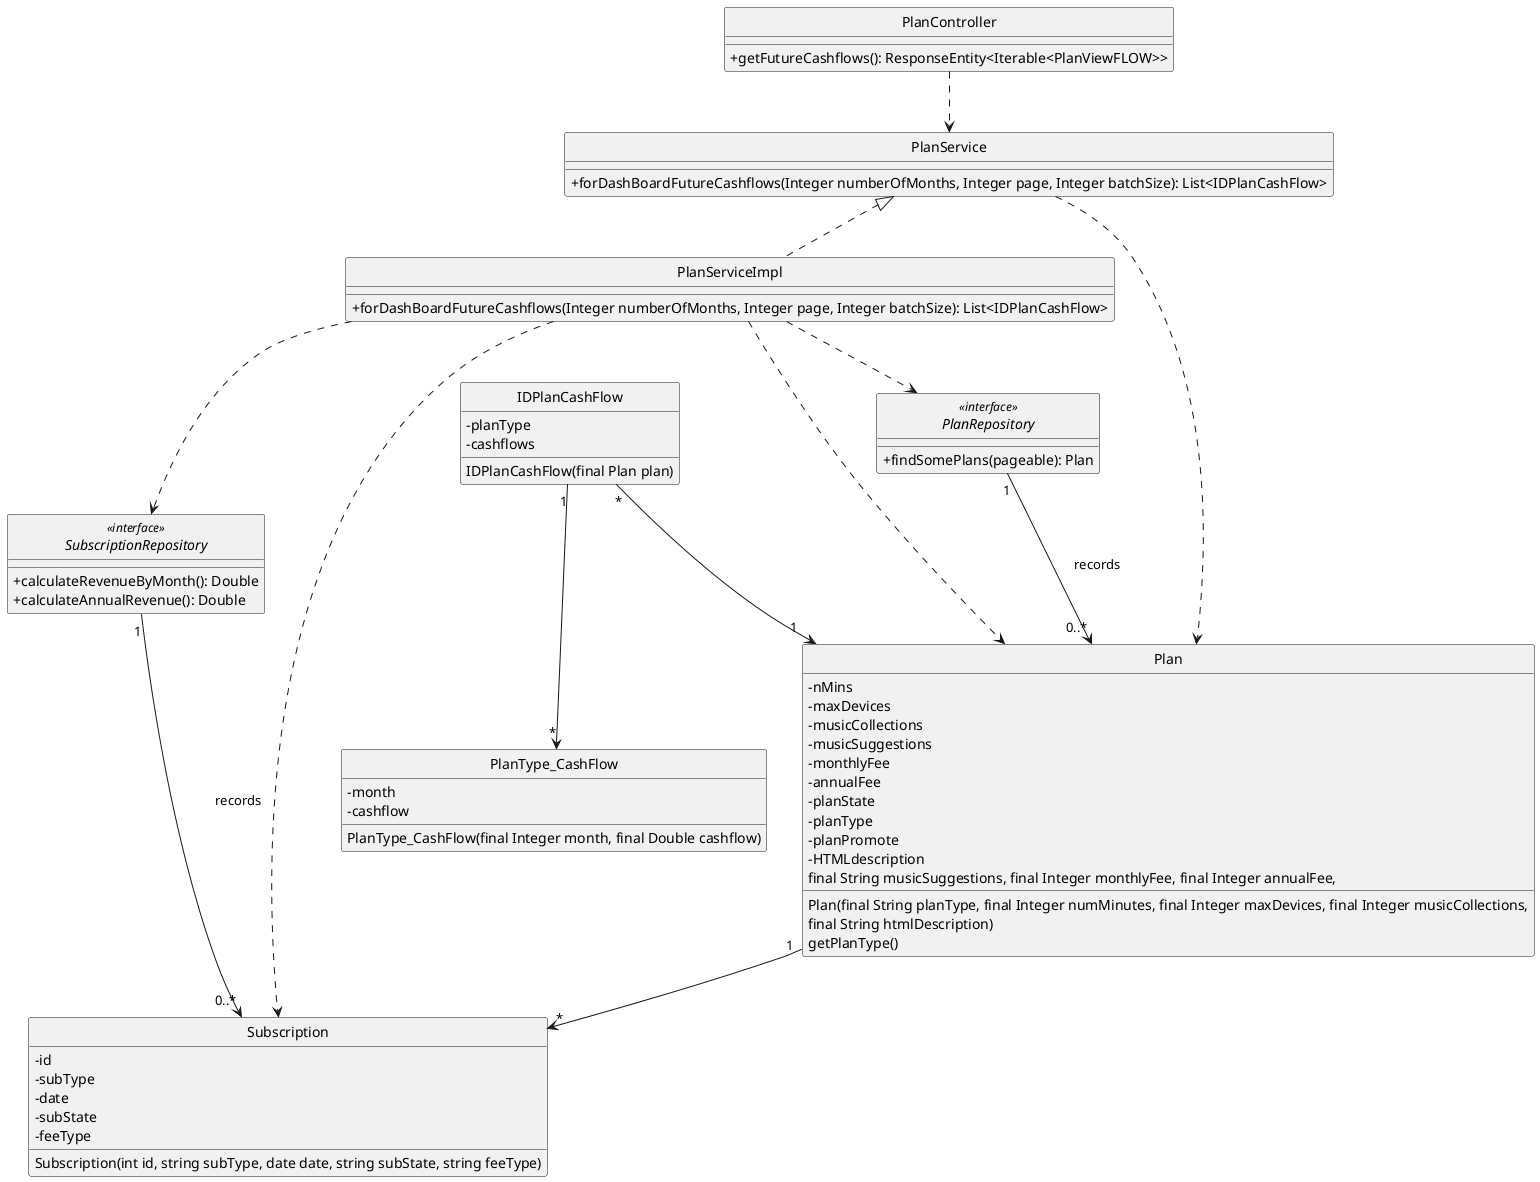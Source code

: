 @startuml
'https://plantuml.com/class-diagram

hide circle
skinparam classAttributeIconSize 0



class PlanController {
 +getFutureCashflows(): ResponseEntity<Iterable<PlanViewFLOW>>
}



class PlanService {
 +forDashBoardFutureCashflows(Integer numberOfMonths, Integer page, Integer batchSize): List<IDPlanCashFlow>
}
class PlanServiceImpl{
 +forDashBoardFutureCashflows(Integer numberOfMonths, Integer page, Integer batchSize): List<IDPlanCashFlow>

 }



interface PlanRepository <<interface>> {
  +findSomePlans(pageable): Plan
}
interface SubscriptionRepository <<interface>> {
  +calculateRevenueByMonth(): Double
 +calculateAnnualRevenue(): Double
}

class Subscription {
    -id
    -subType
    -date
    -subState
    -feeType
    Subscription(int id, string subType, date date, string subState, string feeType)
}

class Plan {
    -nMins
    -maxDevices
    -musicCollections
    -musicSuggestions
    -monthlyFee
    -annualFee
    -planState
    -planType
    -planPromote
    -HTMLdescription
    Plan(final String planType, final Integer numMinutes, final Integer maxDevices, final Integer musicCollections,
                        final String musicSuggestions, final Integer monthlyFee, final Integer annualFee,
                        final String htmlDescription)
    getPlanType()
}
class IDPlanCashFlow {
   -planType
   -cashflows
   IDPlanCashFlow(final Plan plan)

}

class PlanType_CashFlow {
   -month
   -cashflow
   PlanType_CashFlow(final Integer month, final Double cashflow)
}

PlanRepository "1" --> "0..*" Plan:  records
PlanController ..> PlanService
PlanServiceImpl ..> PlanRepository

PlanServiceImpl ..> Plan
PlanService ..> Plan
PlanServiceImpl .up.|> PlanService



SubscriptionRepository "1" --> "0..*" Subscription:  records
PlanServiceImpl ..> SubscriptionRepository
IDPlanCashFlow "*" --> "1" Plan
IDPlanCashFlow "1" --> "*" PlanType_CashFlow
Plan "1" --> "*" Subscription
PlanServiceImpl ..> Subscription
@enduml